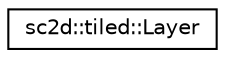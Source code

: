 digraph "Graphical Class Hierarchy"
{
  edge [fontname="Helvetica",fontsize="10",labelfontname="Helvetica",labelfontsize="10"];
  node [fontname="Helvetica",fontsize="10",shape=record];
  rankdir="LR";
  Node0 [label="sc2d::tiled::Layer",height=0.2,width=0.4,color="black", fillcolor="white", style="filled",URL="$classsc2d_1_1tiled_1_1Layer.html"];
}

